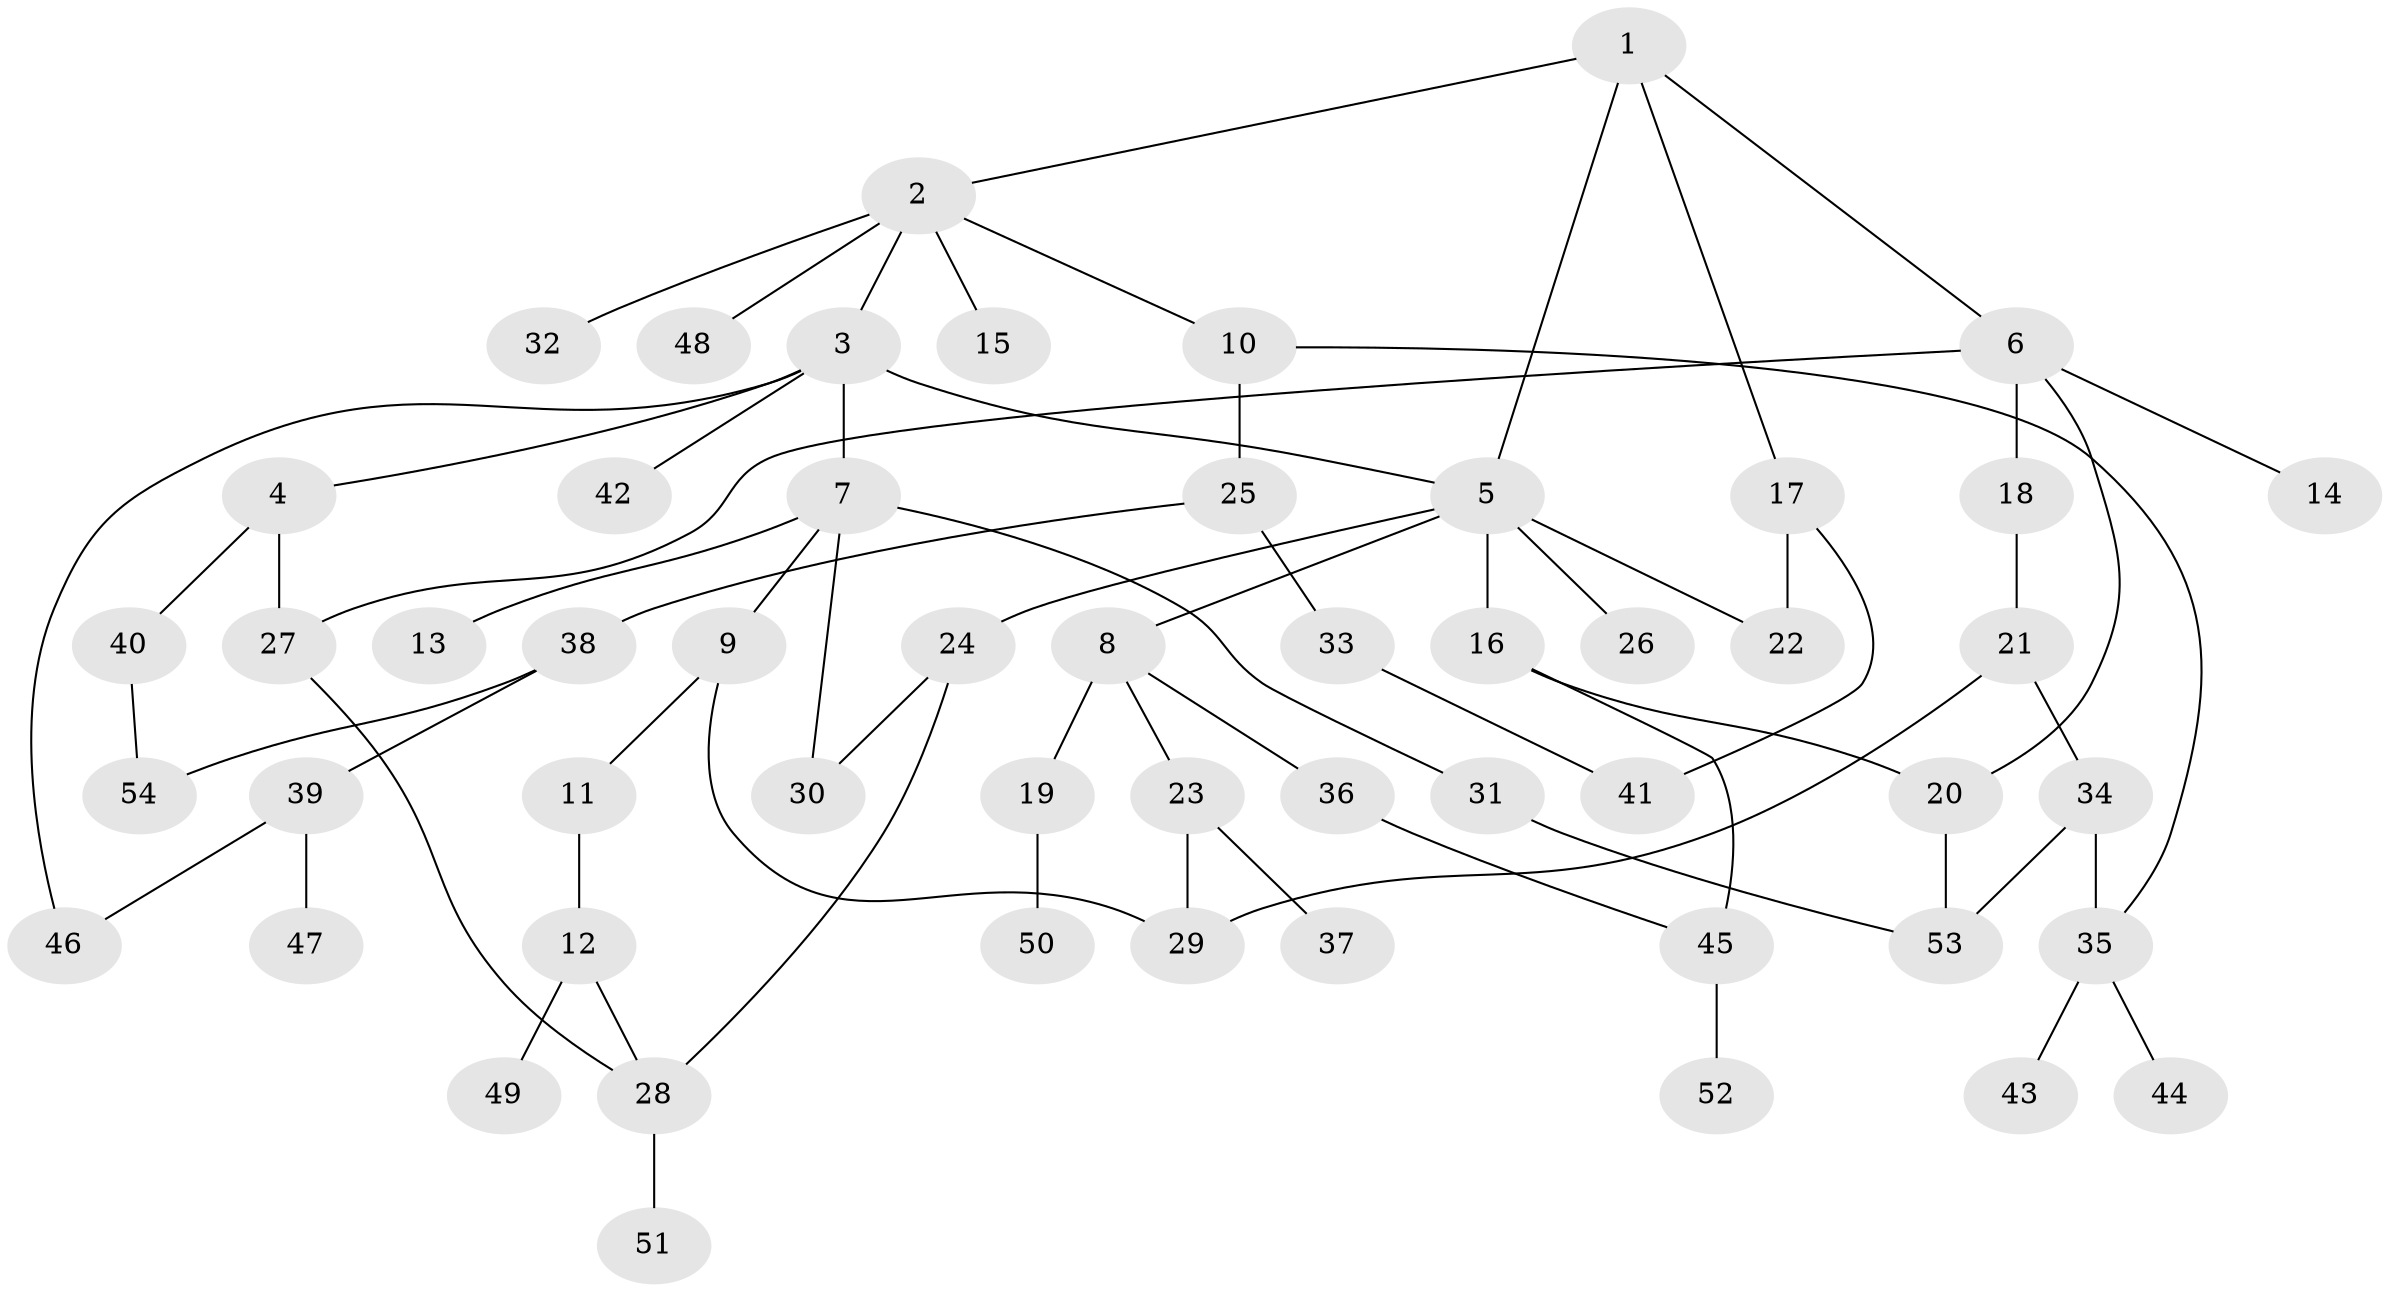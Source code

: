 // Generated by graph-tools (version 1.1) at 2025/49/03/09/25 03:49:20]
// undirected, 54 vertices, 69 edges
graph export_dot {
graph [start="1"]
  node [color=gray90,style=filled];
  1;
  2;
  3;
  4;
  5;
  6;
  7;
  8;
  9;
  10;
  11;
  12;
  13;
  14;
  15;
  16;
  17;
  18;
  19;
  20;
  21;
  22;
  23;
  24;
  25;
  26;
  27;
  28;
  29;
  30;
  31;
  32;
  33;
  34;
  35;
  36;
  37;
  38;
  39;
  40;
  41;
  42;
  43;
  44;
  45;
  46;
  47;
  48;
  49;
  50;
  51;
  52;
  53;
  54;
  1 -- 2;
  1 -- 5;
  1 -- 6;
  1 -- 17;
  2 -- 3;
  2 -- 10;
  2 -- 15;
  2 -- 32;
  2 -- 48;
  3 -- 4;
  3 -- 7;
  3 -- 42;
  3 -- 46;
  3 -- 5;
  4 -- 27;
  4 -- 40;
  5 -- 8;
  5 -- 16;
  5 -- 24;
  5 -- 26;
  5 -- 22;
  6 -- 14;
  6 -- 18;
  6 -- 20;
  6 -- 27;
  7 -- 9;
  7 -- 13;
  7 -- 31;
  7 -- 30;
  8 -- 19;
  8 -- 23;
  8 -- 36;
  9 -- 11;
  9 -- 29;
  10 -- 25;
  10 -- 35;
  11 -- 12;
  12 -- 49;
  12 -- 28;
  16 -- 20;
  16 -- 45;
  17 -- 22;
  17 -- 41;
  18 -- 21;
  19 -- 50;
  20 -- 53;
  21 -- 34;
  21 -- 29;
  23 -- 29;
  23 -- 37;
  24 -- 28;
  24 -- 30;
  25 -- 33;
  25 -- 38;
  27 -- 28;
  28 -- 51;
  31 -- 53;
  33 -- 41;
  34 -- 35;
  34 -- 53;
  35 -- 43;
  35 -- 44;
  36 -- 45;
  38 -- 39;
  38 -- 54;
  39 -- 46;
  39 -- 47;
  40 -- 54;
  45 -- 52;
}
